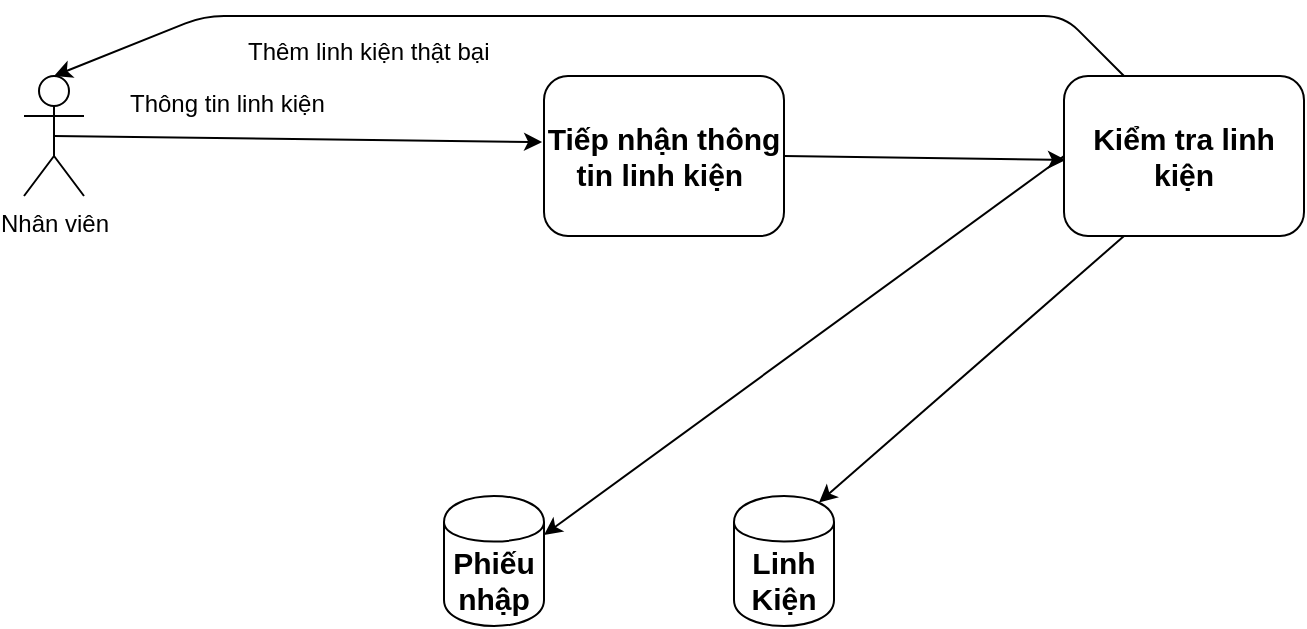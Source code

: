 <mxfile version="11.2.9" type="device" pages="1"><diagram id="AtyVfwrUz8fh7rDd2w7e" name="Page-1"><mxGraphModel dx="854" dy="468" grid="1" gridSize="10" guides="1" tooltips="1" connect="1" arrows="1" fold="1" page="1" pageScale="1" pageWidth="827" pageHeight="1169" math="0" shadow="0"><root><mxCell id="0"/><mxCell id="1" parent="0"/><mxCell id="rrnAcypWl28ZitruKaCW-1" value="Nhân viên" style="shape=umlActor;verticalLabelPosition=bottom;labelBackgroundColor=#ffffff;verticalAlign=top;html=1;outlineConnect=0;" vertex="1" parent="1"><mxGeometry x="40" y="40" width="30" height="60" as="geometry"/></mxCell><mxCell id="rrnAcypWl28ZitruKaCW-3" value="Tiếp nhận thông tin linh kiện&amp;nbsp;" style="rounded=1;whiteSpace=wrap;html=1;fontSize=15;fontStyle=1" vertex="1" parent="1"><mxGeometry x="300" y="40" width="120" height="80" as="geometry"/></mxCell><mxCell id="rrnAcypWl28ZitruKaCW-4" value="" style="endArrow=classic;html=1;entryX=-0.008;entryY=0.413;entryDx=0;entryDy=0;exitX=0.5;exitY=0.5;exitDx=0;exitDy=0;exitPerimeter=0;entryPerimeter=0;" edge="1" parent="1" source="rrnAcypWl28ZitruKaCW-1" target="rrnAcypWl28ZitruKaCW-3"><mxGeometry width="50" height="50" relative="1" as="geometry"><mxPoint x="110" y="100" as="sourcePoint"/><mxPoint x="160" y="50" as="targetPoint"/></mxGeometry></mxCell><mxCell id="rrnAcypWl28ZitruKaCW-5" value="Thông tin linh kiện" style="text;html=1;resizable=0;points=[];autosize=1;align=left;verticalAlign=top;spacingTop=-4;" vertex="1" parent="1"><mxGeometry x="91" y="44" width="110" height="20" as="geometry"/></mxCell><mxCell id="rrnAcypWl28ZitruKaCW-10" value="Linh Kiện" style="shape=cylinder;whiteSpace=wrap;html=1;boundedLbl=1;backgroundOutline=1;fontSize=15;fontStyle=1" vertex="1" parent="1"><mxGeometry x="395" y="250" width="50" height="65" as="geometry"/></mxCell><mxCell id="rrnAcypWl28ZitruKaCW-11" value="Phiếu nhập" style="shape=cylinder;whiteSpace=wrap;html=1;boundedLbl=1;backgroundOutline=1;fontSize=15;fontStyle=1" vertex="1" parent="1"><mxGeometry x="250" y="250" width="50" height="65" as="geometry"/></mxCell><mxCell id="rrnAcypWl28ZitruKaCW-15" value="" style="endArrow=classic;html=1;exitX=1;exitY=0.5;exitDx=0;exitDy=0;entryX=0.008;entryY=0.633;entryDx=0;entryDy=0;entryPerimeter=0;" edge="1" parent="1" source="rrnAcypWl28ZitruKaCW-3"><mxGeometry width="50" height="50" relative="1" as="geometry"><mxPoint x="460" y="110" as="sourcePoint"/><mxPoint x="560.96" y="81.98" as="targetPoint"/></mxGeometry></mxCell><mxCell id="rrnAcypWl28ZitruKaCW-16" value="Kiểm tra linh kiện" style="rounded=1;whiteSpace=wrap;html=1;fontSize=15;fontStyle=1" vertex="1" parent="1"><mxGeometry x="560" y="40" width="120" height="80" as="geometry"/></mxCell><mxCell id="rrnAcypWl28ZitruKaCW-21" value="" style="endArrow=classic;html=1;entryX=0.85;entryY=0.05;entryDx=0;entryDy=0;entryPerimeter=0;exitX=0.25;exitY=1;exitDx=0;exitDy=0;" edge="1" parent="1" source="rrnAcypWl28ZitruKaCW-16" target="rrnAcypWl28ZitruKaCW-10"><mxGeometry width="50" height="50" relative="1" as="geometry"><mxPoint x="460" y="170" as="sourcePoint"/><mxPoint x="510" y="120" as="targetPoint"/></mxGeometry></mxCell><mxCell id="rrnAcypWl28ZitruKaCW-25" value="" style="endArrow=classic;html=1;entryX=1;entryY=0.3;entryDx=0;entryDy=0;exitX=0;exitY=0.5;exitDx=0;exitDy=0;" edge="1" parent="1" source="rrnAcypWl28ZitruKaCW-16" target="rrnAcypWl28ZitruKaCW-11"><mxGeometry width="50" height="50" relative="1" as="geometry"><mxPoint x="320" y="220" as="sourcePoint"/><mxPoint x="370" y="170" as="targetPoint"/></mxGeometry></mxCell><mxCell id="rrnAcypWl28ZitruKaCW-27" value="" style="endArrow=classic;html=1;exitX=0.25;exitY=0;exitDx=0;exitDy=0;entryX=0.5;entryY=0;entryDx=0;entryDy=0;entryPerimeter=0;" edge="1" parent="1" source="rrnAcypWl28ZitruKaCW-16" target="rrnAcypWl28ZitruKaCW-1"><mxGeometry width="50" height="50" relative="1" as="geometry"><mxPoint x="460" y="60" as="sourcePoint"/><mxPoint x="400" y="10" as="targetPoint"/><Array as="points"><mxPoint x="560" y="10"/><mxPoint x="130" y="10"/></Array></mxGeometry></mxCell><mxCell id="rrnAcypWl28ZitruKaCW-28" value="Thêm linh kiện thật bại" style="text;html=1;resizable=0;points=[];autosize=1;align=left;verticalAlign=top;spacingTop=-4;" vertex="1" parent="1"><mxGeometry x="150" y="18" width="140" height="20" as="geometry"/></mxCell></root></mxGraphModel></diagram></mxfile>